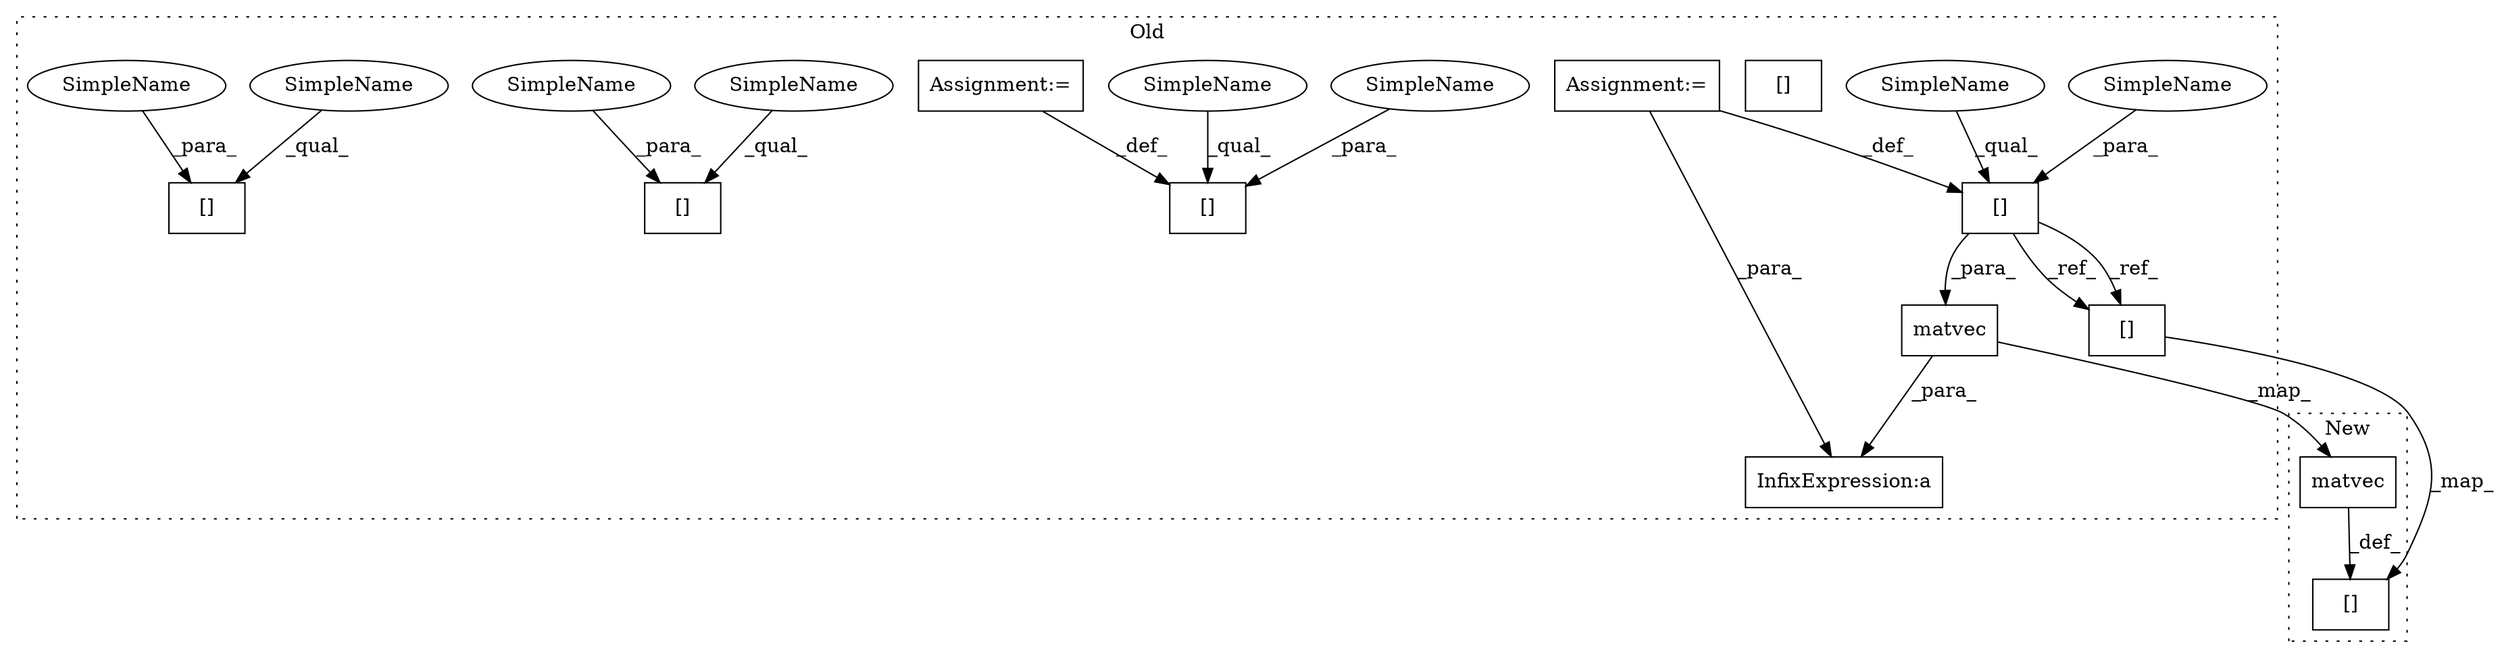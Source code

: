 digraph G {
subgraph cluster0 {
1 [label="matvec" a="32" s="4840,4859" l="7,1" shape="box"];
3 [label="InfixExpression:a" a="27" s="4837" l="3" shape="box"];
4 [label="[]" a="2" s="4788,4799" l="5,1" shape="box"];
5 [label="[]" a="2" s="5190,5201" l="5,1" shape="box"];
6 [label="[]" a="2" s="4908,4919" l="5,1" shape="box"];
7 [label="Assignment:=" a="7" s="5202" l="2" shape="box"];
8 [label="[]" a="2" s="4908,4919" l="5,1" shape="box"];
9 [label="Assignment:=" a="7" s="4800" l="2" shape="box"];
11 [label="[]" a="2" s="4817,4828" l="5,1" shape="box"];
12 [label="[]" a="2" s="4817,4828" l="5,1" shape="box"];
13 [label="SimpleName" a="42" s="4793" l="6" shape="ellipse"];
14 [label="SimpleName" a="42" s="5195" l="6" shape="ellipse"];
15 [label="SimpleName" a="42" s="4913" l="6" shape="ellipse"];
16 [label="SimpleName" a="42" s="4913" l="6" shape="ellipse"];
17 [label="SimpleName" a="42" s="5190" l="4" shape="ellipse"];
18 [label="SimpleName" a="42" s="4908" l="4" shape="ellipse"];
19 [label="SimpleName" a="42" s="4788" l="4" shape="ellipse"];
20 [label="SimpleName" a="42" s="4908" l="4" shape="ellipse"];
label = "Old";
style="dotted";
}
subgraph cluster1 {
2 [label="matvec" a="32" s="4801,4820" l="7,1" shape="box"];
10 [label="[]" a="2" s="4788,4799" l="5,1" shape="box"];
label = "New";
style="dotted";
}
1 -> 3 [label="_para_"];
1 -> 2 [label="_map_"];
2 -> 10 [label="_def_"];
4 -> 12 [label="_ref_"];
4 -> 1 [label="_para_"];
4 -> 12 [label="_ref_"];
7 -> 5 [label="_def_"];
9 -> 3 [label="_para_"];
9 -> 4 [label="_def_"];
12 -> 10 [label="_map_"];
13 -> 4 [label="_para_"];
14 -> 5 [label="_para_"];
15 -> 6 [label="_para_"];
16 -> 8 [label="_para_"];
17 -> 5 [label="_qual_"];
18 -> 8 [label="_qual_"];
19 -> 4 [label="_qual_"];
20 -> 6 [label="_qual_"];
}